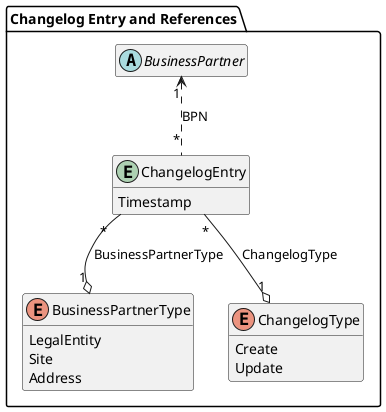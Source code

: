 @startuml changelog-entry

package "Changelog Entry and References" {
  abstract class BusinessPartner {  }
  
  entity ChangelogEntry {
    Timestamp
  }

  enum BusinessPartnerType {
    LegalEntity
    Site
    Address
  }

  enum ChangelogType {
    Create
    Update
  }

  ChangelogEntry "*" .u.> "1" BusinessPartner : BPN

  ChangelogEntry "*" -d-o "1" BusinessPartnerType : BusinessPartnerType
  ChangelogEntry "*" -d-o "1" ChangelogType : ChangelogType
}

hide methods
hide BusinessPartner members
@enduml